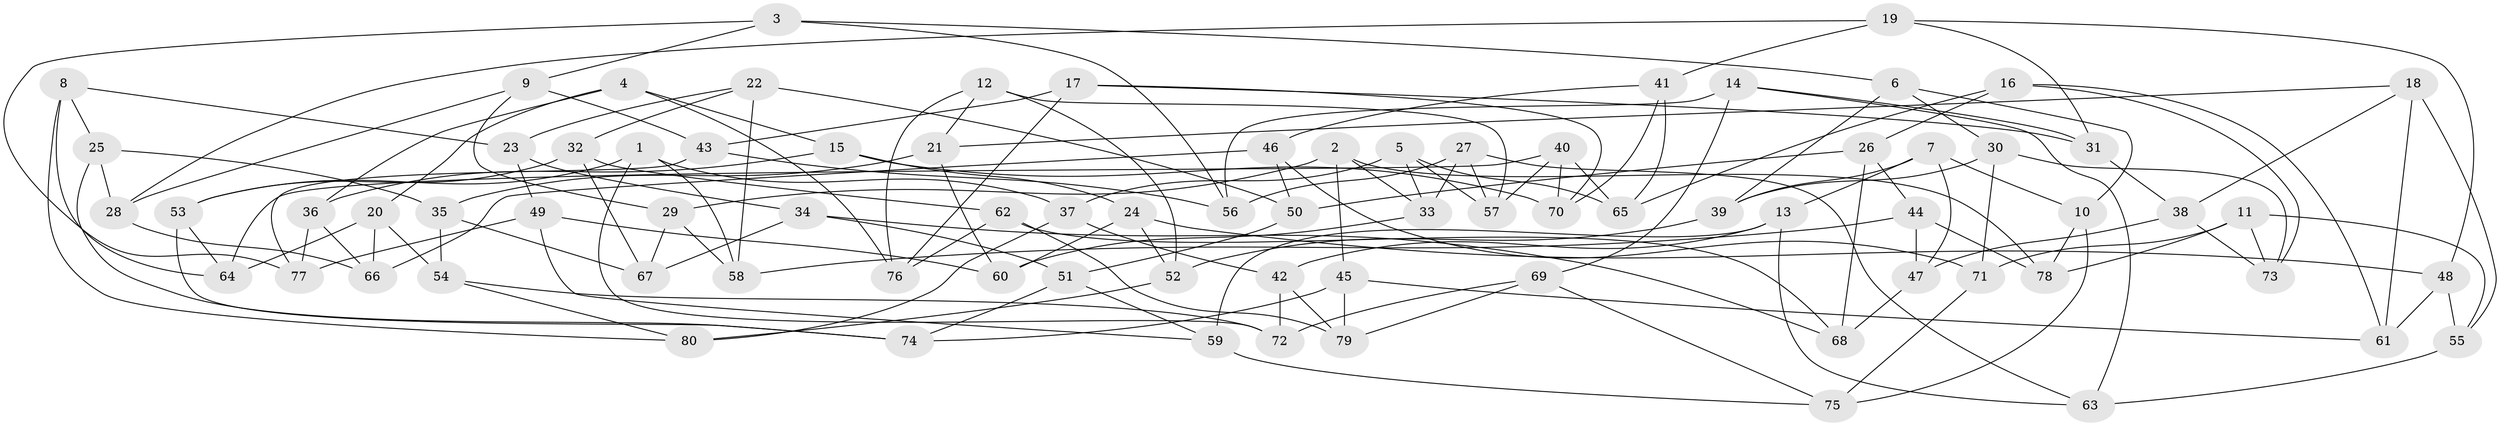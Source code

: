 // Generated by graph-tools (version 1.1) at 2025/58/03/09/25 04:58:00]
// undirected, 80 vertices, 160 edges
graph export_dot {
graph [start="1"]
  node [color=gray90,style=filled];
  1;
  2;
  3;
  4;
  5;
  6;
  7;
  8;
  9;
  10;
  11;
  12;
  13;
  14;
  15;
  16;
  17;
  18;
  19;
  20;
  21;
  22;
  23;
  24;
  25;
  26;
  27;
  28;
  29;
  30;
  31;
  32;
  33;
  34;
  35;
  36;
  37;
  38;
  39;
  40;
  41;
  42;
  43;
  44;
  45;
  46;
  47;
  48;
  49;
  50;
  51;
  52;
  53;
  54;
  55;
  56;
  57;
  58;
  59;
  60;
  61;
  62;
  63;
  64;
  65;
  66;
  67;
  68;
  69;
  70;
  71;
  72;
  73;
  74;
  75;
  76;
  77;
  78;
  79;
  80;
  1 -- 58;
  1 -- 53;
  1 -- 37;
  1 -- 72;
  2 -- 29;
  2 -- 45;
  2 -- 78;
  2 -- 33;
  3 -- 56;
  3 -- 77;
  3 -- 9;
  3 -- 6;
  4 -- 36;
  4 -- 15;
  4 -- 20;
  4 -- 76;
  5 -- 37;
  5 -- 57;
  5 -- 33;
  5 -- 65;
  6 -- 39;
  6 -- 30;
  6 -- 10;
  7 -- 47;
  7 -- 39;
  7 -- 13;
  7 -- 10;
  8 -- 25;
  8 -- 23;
  8 -- 64;
  8 -- 80;
  9 -- 28;
  9 -- 43;
  9 -- 29;
  10 -- 78;
  10 -- 75;
  11 -- 78;
  11 -- 55;
  11 -- 71;
  11 -- 73;
  12 -- 52;
  12 -- 21;
  12 -- 57;
  12 -- 76;
  13 -- 63;
  13 -- 42;
  13 -- 59;
  14 -- 69;
  14 -- 63;
  14 -- 31;
  14 -- 56;
  15 -- 70;
  15 -- 24;
  15 -- 36;
  16 -- 65;
  16 -- 26;
  16 -- 73;
  16 -- 61;
  17 -- 43;
  17 -- 76;
  17 -- 31;
  17 -- 70;
  18 -- 61;
  18 -- 38;
  18 -- 55;
  18 -- 21;
  19 -- 41;
  19 -- 28;
  19 -- 48;
  19 -- 31;
  20 -- 54;
  20 -- 64;
  20 -- 66;
  21 -- 60;
  21 -- 35;
  22 -- 50;
  22 -- 32;
  22 -- 58;
  22 -- 23;
  23 -- 49;
  23 -- 34;
  24 -- 52;
  24 -- 48;
  24 -- 60;
  25 -- 74;
  25 -- 28;
  25 -- 35;
  26 -- 44;
  26 -- 50;
  26 -- 68;
  27 -- 33;
  27 -- 63;
  27 -- 56;
  27 -- 57;
  28 -- 66;
  29 -- 67;
  29 -- 58;
  30 -- 71;
  30 -- 73;
  30 -- 39;
  31 -- 38;
  32 -- 62;
  32 -- 67;
  32 -- 53;
  33 -- 60;
  34 -- 67;
  34 -- 51;
  34 -- 68;
  35 -- 54;
  35 -- 67;
  36 -- 77;
  36 -- 66;
  37 -- 80;
  37 -- 42;
  38 -- 47;
  38 -- 73;
  39 -- 52;
  40 -- 65;
  40 -- 70;
  40 -- 57;
  40 -- 64;
  41 -- 46;
  41 -- 70;
  41 -- 65;
  42 -- 72;
  42 -- 79;
  43 -- 56;
  43 -- 77;
  44 -- 58;
  44 -- 78;
  44 -- 47;
  45 -- 79;
  45 -- 74;
  45 -- 61;
  46 -- 66;
  46 -- 71;
  46 -- 50;
  47 -- 68;
  48 -- 55;
  48 -- 61;
  49 -- 59;
  49 -- 60;
  49 -- 77;
  50 -- 51;
  51 -- 59;
  51 -- 74;
  52 -- 80;
  53 -- 74;
  53 -- 64;
  54 -- 72;
  54 -- 80;
  55 -- 63;
  59 -- 75;
  62 -- 79;
  62 -- 68;
  62 -- 76;
  69 -- 79;
  69 -- 75;
  69 -- 72;
  71 -- 75;
}
